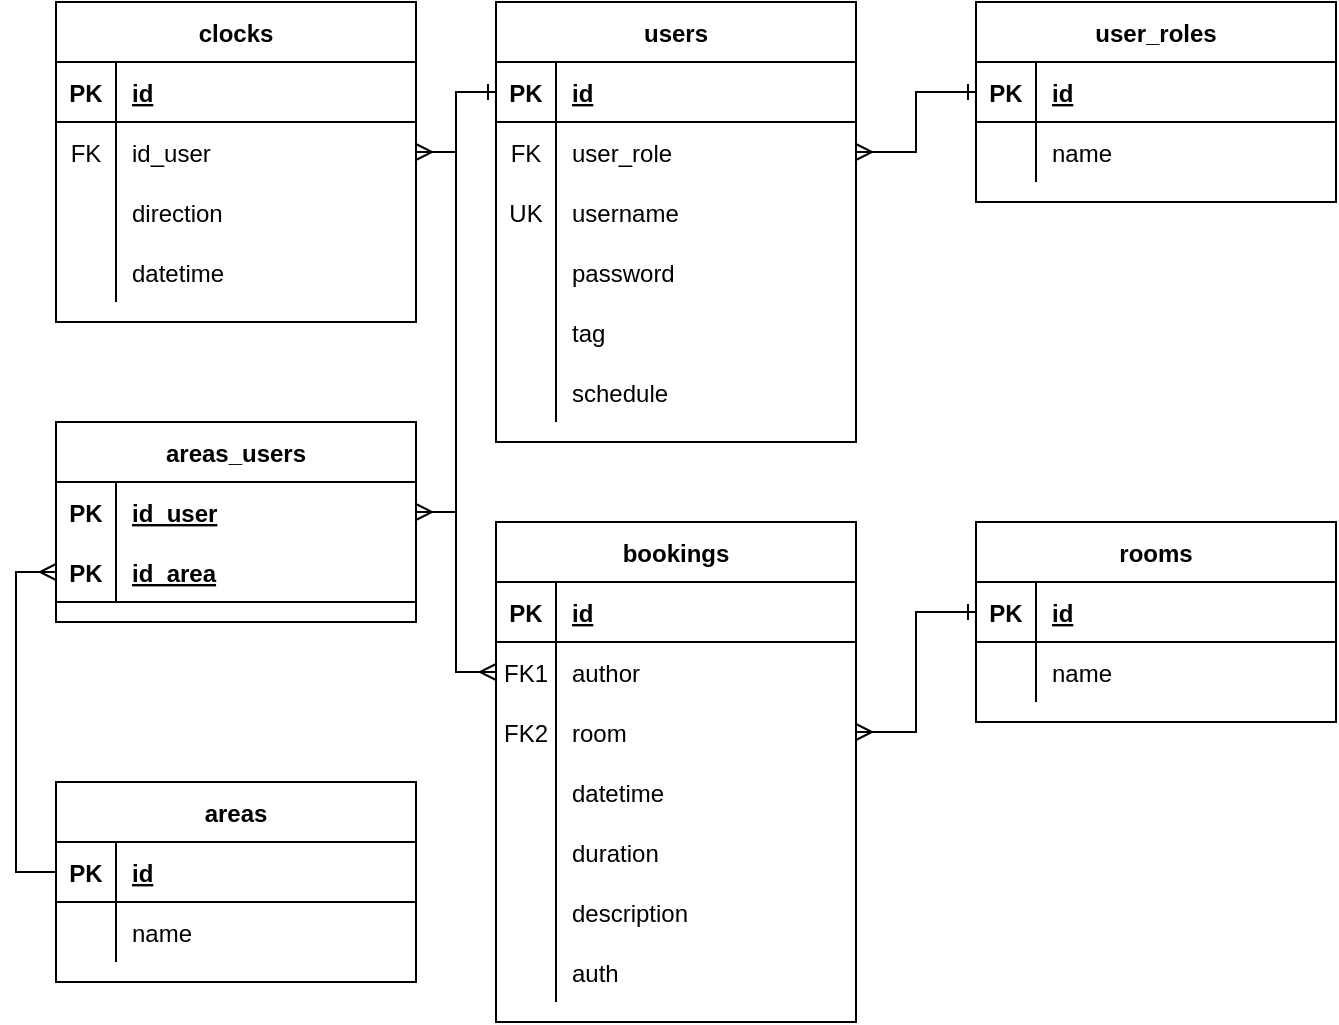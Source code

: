 <mxfile version="20.6.2" type="device"><diagram id="x8-7YO11ibaPmYN2t7oI" name="Página-1"><mxGraphModel dx="1038" dy="578" grid="1" gridSize="10" guides="1" tooltips="1" connect="1" arrows="1" fold="1" page="1" pageScale="1" pageWidth="1169" pageHeight="827" math="0" shadow="0"><root><mxCell id="0"/><mxCell id="1" parent="0"/><mxCell id="3lGaKfQ15oTAM09dKF4s-14" value="users" style="shape=table;startSize=30;container=1;collapsible=1;childLayout=tableLayout;fixedRows=1;rowLines=0;fontStyle=1;align=center;resizeLast=1;" parent="1" vertex="1"><mxGeometry x="360" y="40" width="180" height="220" as="geometry"/></mxCell><mxCell id="3lGaKfQ15oTAM09dKF4s-15" value="" style="shape=tableRow;horizontal=0;startSize=0;swimlaneHead=0;swimlaneBody=0;fillColor=none;collapsible=0;dropTarget=0;points=[[0,0.5],[1,0.5]];portConstraint=eastwest;top=0;left=0;right=0;bottom=1;" parent="3lGaKfQ15oTAM09dKF4s-14" vertex="1"><mxGeometry y="30" width="180" height="30" as="geometry"/></mxCell><mxCell id="3lGaKfQ15oTAM09dKF4s-16" value="PK" style="shape=partialRectangle;connectable=0;fillColor=none;top=0;left=0;bottom=0;right=0;fontStyle=1;overflow=hidden;" parent="3lGaKfQ15oTAM09dKF4s-15" vertex="1"><mxGeometry width="30" height="30" as="geometry"><mxRectangle width="30" height="30" as="alternateBounds"/></mxGeometry></mxCell><mxCell id="3lGaKfQ15oTAM09dKF4s-17" value="id" style="shape=partialRectangle;connectable=0;fillColor=none;top=0;left=0;bottom=0;right=0;align=left;spacingLeft=6;fontStyle=5;overflow=hidden;" parent="3lGaKfQ15oTAM09dKF4s-15" vertex="1"><mxGeometry x="30" width="150" height="30" as="geometry"><mxRectangle width="150" height="30" as="alternateBounds"/></mxGeometry></mxCell><mxCell id="3lGaKfQ15oTAM09dKF4s-18" value="" style="shape=tableRow;horizontal=0;startSize=0;swimlaneHead=0;swimlaneBody=0;fillColor=none;collapsible=0;dropTarget=0;points=[[0,0.5],[1,0.5]];portConstraint=eastwest;top=0;left=0;right=0;bottom=0;" parent="3lGaKfQ15oTAM09dKF4s-14" vertex="1"><mxGeometry y="60" width="180" height="30" as="geometry"/></mxCell><mxCell id="3lGaKfQ15oTAM09dKF4s-19" value="FK" style="shape=partialRectangle;connectable=0;fillColor=none;top=0;left=0;bottom=0;right=0;editable=1;overflow=hidden;" parent="3lGaKfQ15oTAM09dKF4s-18" vertex="1"><mxGeometry width="30" height="30" as="geometry"><mxRectangle width="30" height="30" as="alternateBounds"/></mxGeometry></mxCell><mxCell id="3lGaKfQ15oTAM09dKF4s-20" value="user_role" style="shape=partialRectangle;connectable=0;fillColor=none;top=0;left=0;bottom=0;right=0;align=left;spacingLeft=6;overflow=hidden;" parent="3lGaKfQ15oTAM09dKF4s-18" vertex="1"><mxGeometry x="30" width="150" height="30" as="geometry"><mxRectangle width="150" height="30" as="alternateBounds"/></mxGeometry></mxCell><mxCell id="3lGaKfQ15oTAM09dKF4s-21" value="" style="shape=tableRow;horizontal=0;startSize=0;swimlaneHead=0;swimlaneBody=0;fillColor=none;collapsible=0;dropTarget=0;points=[[0,0.5],[1,0.5]];portConstraint=eastwest;top=0;left=0;right=0;bottom=0;" parent="3lGaKfQ15oTAM09dKF4s-14" vertex="1"><mxGeometry y="90" width="180" height="30" as="geometry"/></mxCell><mxCell id="3lGaKfQ15oTAM09dKF4s-22" value="UK" style="shape=partialRectangle;connectable=0;fillColor=none;top=0;left=0;bottom=0;right=0;editable=1;overflow=hidden;" parent="3lGaKfQ15oTAM09dKF4s-21" vertex="1"><mxGeometry width="30" height="30" as="geometry"><mxRectangle width="30" height="30" as="alternateBounds"/></mxGeometry></mxCell><mxCell id="3lGaKfQ15oTAM09dKF4s-23" value="username" style="shape=partialRectangle;connectable=0;fillColor=none;top=0;left=0;bottom=0;right=0;align=left;spacingLeft=6;overflow=hidden;" parent="3lGaKfQ15oTAM09dKF4s-21" vertex="1"><mxGeometry x="30" width="150" height="30" as="geometry"><mxRectangle width="150" height="30" as="alternateBounds"/></mxGeometry></mxCell><mxCell id="3lGaKfQ15oTAM09dKF4s-24" value="" style="shape=tableRow;horizontal=0;startSize=0;swimlaneHead=0;swimlaneBody=0;fillColor=none;collapsible=0;dropTarget=0;points=[[0,0.5],[1,0.5]];portConstraint=eastwest;top=0;left=0;right=0;bottom=0;" parent="3lGaKfQ15oTAM09dKF4s-14" vertex="1"><mxGeometry y="120" width="180" height="30" as="geometry"/></mxCell><mxCell id="3lGaKfQ15oTAM09dKF4s-25" value="" style="shape=partialRectangle;connectable=0;fillColor=none;top=0;left=0;bottom=0;right=0;editable=1;overflow=hidden;" parent="3lGaKfQ15oTAM09dKF4s-24" vertex="1"><mxGeometry width="30" height="30" as="geometry"><mxRectangle width="30" height="30" as="alternateBounds"/></mxGeometry></mxCell><mxCell id="3lGaKfQ15oTAM09dKF4s-26" value="password" style="shape=partialRectangle;connectable=0;fillColor=none;top=0;left=0;bottom=0;right=0;align=left;spacingLeft=6;overflow=hidden;" parent="3lGaKfQ15oTAM09dKF4s-24" vertex="1"><mxGeometry x="30" width="150" height="30" as="geometry"><mxRectangle width="150" height="30" as="alternateBounds"/></mxGeometry></mxCell><mxCell id="3lGaKfQ15oTAM09dKF4s-41" value="" style="shape=tableRow;horizontal=0;startSize=0;swimlaneHead=0;swimlaneBody=0;fillColor=none;collapsible=0;dropTarget=0;points=[[0,0.5],[1,0.5]];portConstraint=eastwest;top=0;left=0;right=0;bottom=0;" parent="3lGaKfQ15oTAM09dKF4s-14" vertex="1"><mxGeometry y="150" width="180" height="30" as="geometry"/></mxCell><mxCell id="3lGaKfQ15oTAM09dKF4s-42" value="" style="shape=partialRectangle;connectable=0;fillColor=none;top=0;left=0;bottom=0;right=0;editable=1;overflow=hidden;" parent="3lGaKfQ15oTAM09dKF4s-41" vertex="1"><mxGeometry width="30" height="30" as="geometry"><mxRectangle width="30" height="30" as="alternateBounds"/></mxGeometry></mxCell><mxCell id="3lGaKfQ15oTAM09dKF4s-43" value="tag" style="shape=partialRectangle;connectable=0;fillColor=none;top=0;left=0;bottom=0;right=0;align=left;spacingLeft=6;overflow=hidden;" parent="3lGaKfQ15oTAM09dKF4s-41" vertex="1"><mxGeometry x="30" width="150" height="30" as="geometry"><mxRectangle width="150" height="30" as="alternateBounds"/></mxGeometry></mxCell><mxCell id="3lGaKfQ15oTAM09dKF4s-44" value="" style="shape=tableRow;horizontal=0;startSize=0;swimlaneHead=0;swimlaneBody=0;fillColor=none;collapsible=0;dropTarget=0;points=[[0,0.5],[1,0.5]];portConstraint=eastwest;top=0;left=0;right=0;bottom=0;" parent="3lGaKfQ15oTAM09dKF4s-14" vertex="1"><mxGeometry y="180" width="180" height="30" as="geometry"/></mxCell><mxCell id="3lGaKfQ15oTAM09dKF4s-45" value="" style="shape=partialRectangle;connectable=0;fillColor=none;top=0;left=0;bottom=0;right=0;editable=1;overflow=hidden;" parent="3lGaKfQ15oTAM09dKF4s-44" vertex="1"><mxGeometry width="30" height="30" as="geometry"><mxRectangle width="30" height="30" as="alternateBounds"/></mxGeometry></mxCell><mxCell id="3lGaKfQ15oTAM09dKF4s-46" value="schedule" style="shape=partialRectangle;connectable=0;fillColor=none;top=0;left=0;bottom=0;right=0;align=left;spacingLeft=6;overflow=hidden;" parent="3lGaKfQ15oTAM09dKF4s-44" vertex="1"><mxGeometry x="30" width="150" height="30" as="geometry"><mxRectangle width="150" height="30" as="alternateBounds"/></mxGeometry></mxCell><mxCell id="3lGaKfQ15oTAM09dKF4s-27" value="user_roles" style="shape=table;startSize=30;container=1;collapsible=1;childLayout=tableLayout;fixedRows=1;rowLines=0;fontStyle=1;align=center;resizeLast=1;" parent="1" vertex="1"><mxGeometry x="600" y="40" width="180" height="100" as="geometry"/></mxCell><mxCell id="3lGaKfQ15oTAM09dKF4s-28" value="" style="shape=tableRow;horizontal=0;startSize=0;swimlaneHead=0;swimlaneBody=0;fillColor=none;collapsible=0;dropTarget=0;points=[[0,0.5],[1,0.5]];portConstraint=eastwest;top=0;left=0;right=0;bottom=1;" parent="3lGaKfQ15oTAM09dKF4s-27" vertex="1"><mxGeometry y="30" width="180" height="30" as="geometry"/></mxCell><mxCell id="3lGaKfQ15oTAM09dKF4s-29" value="PK" style="shape=partialRectangle;connectable=0;fillColor=none;top=0;left=0;bottom=0;right=0;fontStyle=1;overflow=hidden;" parent="3lGaKfQ15oTAM09dKF4s-28" vertex="1"><mxGeometry width="30" height="30" as="geometry"><mxRectangle width="30" height="30" as="alternateBounds"/></mxGeometry></mxCell><mxCell id="3lGaKfQ15oTAM09dKF4s-30" value="id" style="shape=partialRectangle;connectable=0;fillColor=none;top=0;left=0;bottom=0;right=0;align=left;spacingLeft=6;fontStyle=5;overflow=hidden;" parent="3lGaKfQ15oTAM09dKF4s-28" vertex="1"><mxGeometry x="30" width="150" height="30" as="geometry"><mxRectangle width="150" height="30" as="alternateBounds"/></mxGeometry></mxCell><mxCell id="3lGaKfQ15oTAM09dKF4s-31" value="" style="shape=tableRow;horizontal=0;startSize=0;swimlaneHead=0;swimlaneBody=0;fillColor=none;collapsible=0;dropTarget=0;points=[[0,0.5],[1,0.5]];portConstraint=eastwest;top=0;left=0;right=0;bottom=0;" parent="3lGaKfQ15oTAM09dKF4s-27" vertex="1"><mxGeometry y="60" width="180" height="30" as="geometry"/></mxCell><mxCell id="3lGaKfQ15oTAM09dKF4s-32" value="" style="shape=partialRectangle;connectable=0;fillColor=none;top=0;left=0;bottom=0;right=0;editable=1;overflow=hidden;" parent="3lGaKfQ15oTAM09dKF4s-31" vertex="1"><mxGeometry width="30" height="30" as="geometry"><mxRectangle width="30" height="30" as="alternateBounds"/></mxGeometry></mxCell><mxCell id="3lGaKfQ15oTAM09dKF4s-33" value="name" style="shape=partialRectangle;connectable=0;fillColor=none;top=0;left=0;bottom=0;right=0;align=left;spacingLeft=6;overflow=hidden;" parent="3lGaKfQ15oTAM09dKF4s-31" vertex="1"><mxGeometry x="30" width="150" height="30" as="geometry"><mxRectangle width="150" height="30" as="alternateBounds"/></mxGeometry></mxCell><mxCell id="3lGaKfQ15oTAM09dKF4s-40" style="edgeStyle=orthogonalEdgeStyle;rounded=0;orthogonalLoop=1;jettySize=auto;html=1;exitX=0;exitY=0.5;exitDx=0;exitDy=0;entryX=1;entryY=0.5;entryDx=0;entryDy=0;startArrow=ERone;startFill=0;endArrow=ERmany;endFill=0;" parent="1" source="3lGaKfQ15oTAM09dKF4s-28" target="3lGaKfQ15oTAM09dKF4s-18" edge="1"><mxGeometry relative="1" as="geometry"/></mxCell><mxCell id="3lGaKfQ15oTAM09dKF4s-47" value="bookings" style="shape=table;startSize=30;container=1;collapsible=1;childLayout=tableLayout;fixedRows=1;rowLines=0;fontStyle=1;align=center;resizeLast=1;" parent="1" vertex="1"><mxGeometry x="360" y="300" width="180" height="250" as="geometry"/></mxCell><mxCell id="3lGaKfQ15oTAM09dKF4s-48" value="" style="shape=tableRow;horizontal=0;startSize=0;swimlaneHead=0;swimlaneBody=0;fillColor=none;collapsible=0;dropTarget=0;points=[[0,0.5],[1,0.5]];portConstraint=eastwest;top=0;left=0;right=0;bottom=1;" parent="3lGaKfQ15oTAM09dKF4s-47" vertex="1"><mxGeometry y="30" width="180" height="30" as="geometry"/></mxCell><mxCell id="3lGaKfQ15oTAM09dKF4s-49" value="PK" style="shape=partialRectangle;connectable=0;fillColor=none;top=0;left=0;bottom=0;right=0;fontStyle=1;overflow=hidden;" parent="3lGaKfQ15oTAM09dKF4s-48" vertex="1"><mxGeometry width="30" height="30" as="geometry"><mxRectangle width="30" height="30" as="alternateBounds"/></mxGeometry></mxCell><mxCell id="3lGaKfQ15oTAM09dKF4s-50" value="id" style="shape=partialRectangle;connectable=0;fillColor=none;top=0;left=0;bottom=0;right=0;align=left;spacingLeft=6;fontStyle=5;overflow=hidden;" parent="3lGaKfQ15oTAM09dKF4s-48" vertex="1"><mxGeometry x="30" width="150" height="30" as="geometry"><mxRectangle width="150" height="30" as="alternateBounds"/></mxGeometry></mxCell><mxCell id="3lGaKfQ15oTAM09dKF4s-51" value="" style="shape=tableRow;horizontal=0;startSize=0;swimlaneHead=0;swimlaneBody=0;fillColor=none;collapsible=0;dropTarget=0;points=[[0,0.5],[1,0.5]];portConstraint=eastwest;top=0;left=0;right=0;bottom=0;" parent="3lGaKfQ15oTAM09dKF4s-47" vertex="1"><mxGeometry y="60" width="180" height="30" as="geometry"/></mxCell><mxCell id="3lGaKfQ15oTAM09dKF4s-52" value="FK1" style="shape=partialRectangle;connectable=0;fillColor=none;top=0;left=0;bottom=0;right=0;editable=1;overflow=hidden;" parent="3lGaKfQ15oTAM09dKF4s-51" vertex="1"><mxGeometry width="30" height="30" as="geometry"><mxRectangle width="30" height="30" as="alternateBounds"/></mxGeometry></mxCell><mxCell id="3lGaKfQ15oTAM09dKF4s-53" value="author" style="shape=partialRectangle;connectable=0;fillColor=none;top=0;left=0;bottom=0;right=0;align=left;spacingLeft=6;overflow=hidden;" parent="3lGaKfQ15oTAM09dKF4s-51" vertex="1"><mxGeometry x="30" width="150" height="30" as="geometry"><mxRectangle width="150" height="30" as="alternateBounds"/></mxGeometry></mxCell><mxCell id="3lGaKfQ15oTAM09dKF4s-54" value="" style="shape=tableRow;horizontal=0;startSize=0;swimlaneHead=0;swimlaneBody=0;fillColor=none;collapsible=0;dropTarget=0;points=[[0,0.5],[1,0.5]];portConstraint=eastwest;top=0;left=0;right=0;bottom=0;" parent="3lGaKfQ15oTAM09dKF4s-47" vertex="1"><mxGeometry y="90" width="180" height="30" as="geometry"/></mxCell><mxCell id="3lGaKfQ15oTAM09dKF4s-55" value="FK2" style="shape=partialRectangle;connectable=0;fillColor=none;top=0;left=0;bottom=0;right=0;editable=1;overflow=hidden;" parent="3lGaKfQ15oTAM09dKF4s-54" vertex="1"><mxGeometry width="30" height="30" as="geometry"><mxRectangle width="30" height="30" as="alternateBounds"/></mxGeometry></mxCell><mxCell id="3lGaKfQ15oTAM09dKF4s-56" value="room" style="shape=partialRectangle;connectable=0;fillColor=none;top=0;left=0;bottom=0;right=0;align=left;spacingLeft=6;overflow=hidden;" parent="3lGaKfQ15oTAM09dKF4s-54" vertex="1"><mxGeometry x="30" width="150" height="30" as="geometry"><mxRectangle width="150" height="30" as="alternateBounds"/></mxGeometry></mxCell><mxCell id="3lGaKfQ15oTAM09dKF4s-57" value="" style="shape=tableRow;horizontal=0;startSize=0;swimlaneHead=0;swimlaneBody=0;fillColor=none;collapsible=0;dropTarget=0;points=[[0,0.5],[1,0.5]];portConstraint=eastwest;top=0;left=0;right=0;bottom=0;" parent="3lGaKfQ15oTAM09dKF4s-47" vertex="1"><mxGeometry y="120" width="180" height="30" as="geometry"/></mxCell><mxCell id="3lGaKfQ15oTAM09dKF4s-58" value="" style="shape=partialRectangle;connectable=0;fillColor=none;top=0;left=0;bottom=0;right=0;editable=1;overflow=hidden;" parent="3lGaKfQ15oTAM09dKF4s-57" vertex="1"><mxGeometry width="30" height="30" as="geometry"><mxRectangle width="30" height="30" as="alternateBounds"/></mxGeometry></mxCell><mxCell id="3lGaKfQ15oTAM09dKF4s-59" value="datetime" style="shape=partialRectangle;connectable=0;fillColor=none;top=0;left=0;bottom=0;right=0;align=left;spacingLeft=6;overflow=hidden;" parent="3lGaKfQ15oTAM09dKF4s-57" vertex="1"><mxGeometry x="30" width="150" height="30" as="geometry"><mxRectangle width="150" height="30" as="alternateBounds"/></mxGeometry></mxCell><mxCell id="3lGaKfQ15oTAM09dKF4s-89" value="" style="shape=tableRow;horizontal=0;startSize=0;swimlaneHead=0;swimlaneBody=0;fillColor=none;collapsible=0;dropTarget=0;points=[[0,0.5],[1,0.5]];portConstraint=eastwest;top=0;left=0;right=0;bottom=0;" parent="3lGaKfQ15oTAM09dKF4s-47" vertex="1"><mxGeometry y="150" width="180" height="30" as="geometry"/></mxCell><mxCell id="3lGaKfQ15oTAM09dKF4s-90" value="" style="shape=partialRectangle;connectable=0;fillColor=none;top=0;left=0;bottom=0;right=0;editable=1;overflow=hidden;" parent="3lGaKfQ15oTAM09dKF4s-89" vertex="1"><mxGeometry width="30" height="30" as="geometry"><mxRectangle width="30" height="30" as="alternateBounds"/></mxGeometry></mxCell><mxCell id="3lGaKfQ15oTAM09dKF4s-91" value="duration" style="shape=partialRectangle;connectable=0;fillColor=none;top=0;left=0;bottom=0;right=0;align=left;spacingLeft=6;overflow=hidden;" parent="3lGaKfQ15oTAM09dKF4s-89" vertex="1"><mxGeometry x="30" width="150" height="30" as="geometry"><mxRectangle width="150" height="30" as="alternateBounds"/></mxGeometry></mxCell><mxCell id="3lGaKfQ15oTAM09dKF4s-92" value="" style="shape=tableRow;horizontal=0;startSize=0;swimlaneHead=0;swimlaneBody=0;fillColor=none;collapsible=0;dropTarget=0;points=[[0,0.5],[1,0.5]];portConstraint=eastwest;top=0;left=0;right=0;bottom=0;" parent="3lGaKfQ15oTAM09dKF4s-47" vertex="1"><mxGeometry y="180" width="180" height="30" as="geometry"/></mxCell><mxCell id="3lGaKfQ15oTAM09dKF4s-93" value="" style="shape=partialRectangle;connectable=0;fillColor=none;top=0;left=0;bottom=0;right=0;editable=1;overflow=hidden;" parent="3lGaKfQ15oTAM09dKF4s-92" vertex="1"><mxGeometry width="30" height="30" as="geometry"><mxRectangle width="30" height="30" as="alternateBounds"/></mxGeometry></mxCell><mxCell id="3lGaKfQ15oTAM09dKF4s-94" value="description" style="shape=partialRectangle;connectable=0;fillColor=none;top=0;left=0;bottom=0;right=0;align=left;spacingLeft=6;overflow=hidden;" parent="3lGaKfQ15oTAM09dKF4s-92" vertex="1"><mxGeometry x="30" width="150" height="30" as="geometry"><mxRectangle width="150" height="30" as="alternateBounds"/></mxGeometry></mxCell><mxCell id="3lGaKfQ15oTAM09dKF4s-95" value="" style="shape=tableRow;horizontal=0;startSize=0;swimlaneHead=0;swimlaneBody=0;fillColor=none;collapsible=0;dropTarget=0;points=[[0,0.5],[1,0.5]];portConstraint=eastwest;top=0;left=0;right=0;bottom=0;" parent="3lGaKfQ15oTAM09dKF4s-47" vertex="1"><mxGeometry y="210" width="180" height="30" as="geometry"/></mxCell><mxCell id="3lGaKfQ15oTAM09dKF4s-96" value="" style="shape=partialRectangle;connectable=0;fillColor=none;top=0;left=0;bottom=0;right=0;editable=1;overflow=hidden;" parent="3lGaKfQ15oTAM09dKF4s-95" vertex="1"><mxGeometry width="30" height="30" as="geometry"><mxRectangle width="30" height="30" as="alternateBounds"/></mxGeometry></mxCell><mxCell id="3lGaKfQ15oTAM09dKF4s-97" value="auth" style="shape=partialRectangle;connectable=0;fillColor=none;top=0;left=0;bottom=0;right=0;align=left;spacingLeft=6;overflow=hidden;" parent="3lGaKfQ15oTAM09dKF4s-95" vertex="1"><mxGeometry x="30" width="150" height="30" as="geometry"><mxRectangle width="150" height="30" as="alternateBounds"/></mxGeometry></mxCell><mxCell id="3lGaKfQ15oTAM09dKF4s-60" value="clocks" style="shape=table;startSize=30;container=1;collapsible=1;childLayout=tableLayout;fixedRows=1;rowLines=0;fontStyle=1;align=center;resizeLast=1;" parent="1" vertex="1"><mxGeometry x="140" y="40" width="180" height="160" as="geometry"/></mxCell><mxCell id="3lGaKfQ15oTAM09dKF4s-61" value="" style="shape=tableRow;horizontal=0;startSize=0;swimlaneHead=0;swimlaneBody=0;fillColor=none;collapsible=0;dropTarget=0;points=[[0,0.5],[1,0.5]];portConstraint=eastwest;top=0;left=0;right=0;bottom=1;" parent="3lGaKfQ15oTAM09dKF4s-60" vertex="1"><mxGeometry y="30" width="180" height="30" as="geometry"/></mxCell><mxCell id="3lGaKfQ15oTAM09dKF4s-62" value="PK" style="shape=partialRectangle;connectable=0;fillColor=none;top=0;left=0;bottom=0;right=0;fontStyle=1;overflow=hidden;" parent="3lGaKfQ15oTAM09dKF4s-61" vertex="1"><mxGeometry width="30" height="30" as="geometry"><mxRectangle width="30" height="30" as="alternateBounds"/></mxGeometry></mxCell><mxCell id="3lGaKfQ15oTAM09dKF4s-63" value="id" style="shape=partialRectangle;connectable=0;fillColor=none;top=0;left=0;bottom=0;right=0;align=left;spacingLeft=6;fontStyle=5;overflow=hidden;" parent="3lGaKfQ15oTAM09dKF4s-61" vertex="1"><mxGeometry x="30" width="150" height="30" as="geometry"><mxRectangle width="150" height="30" as="alternateBounds"/></mxGeometry></mxCell><mxCell id="3lGaKfQ15oTAM09dKF4s-64" value="" style="shape=tableRow;horizontal=0;startSize=0;swimlaneHead=0;swimlaneBody=0;fillColor=none;collapsible=0;dropTarget=0;points=[[0,0.5],[1,0.5]];portConstraint=eastwest;top=0;left=0;right=0;bottom=0;" parent="3lGaKfQ15oTAM09dKF4s-60" vertex="1"><mxGeometry y="60" width="180" height="30" as="geometry"/></mxCell><mxCell id="3lGaKfQ15oTAM09dKF4s-65" value="FK" style="shape=partialRectangle;connectable=0;fillColor=none;top=0;left=0;bottom=0;right=0;editable=1;overflow=hidden;" parent="3lGaKfQ15oTAM09dKF4s-64" vertex="1"><mxGeometry width="30" height="30" as="geometry"><mxRectangle width="30" height="30" as="alternateBounds"/></mxGeometry></mxCell><mxCell id="3lGaKfQ15oTAM09dKF4s-66" value="id_user" style="shape=partialRectangle;connectable=0;fillColor=none;top=0;left=0;bottom=0;right=0;align=left;spacingLeft=6;overflow=hidden;" parent="3lGaKfQ15oTAM09dKF4s-64" vertex="1"><mxGeometry x="30" width="150" height="30" as="geometry"><mxRectangle width="150" height="30" as="alternateBounds"/></mxGeometry></mxCell><mxCell id="3lGaKfQ15oTAM09dKF4s-67" value="" style="shape=tableRow;horizontal=0;startSize=0;swimlaneHead=0;swimlaneBody=0;fillColor=none;collapsible=0;dropTarget=0;points=[[0,0.5],[1,0.5]];portConstraint=eastwest;top=0;left=0;right=0;bottom=0;" parent="3lGaKfQ15oTAM09dKF4s-60" vertex="1"><mxGeometry y="90" width="180" height="30" as="geometry"/></mxCell><mxCell id="3lGaKfQ15oTAM09dKF4s-68" value="" style="shape=partialRectangle;connectable=0;fillColor=none;top=0;left=0;bottom=0;right=0;editable=1;overflow=hidden;" parent="3lGaKfQ15oTAM09dKF4s-67" vertex="1"><mxGeometry width="30" height="30" as="geometry"><mxRectangle width="30" height="30" as="alternateBounds"/></mxGeometry></mxCell><mxCell id="3lGaKfQ15oTAM09dKF4s-69" value="direction" style="shape=partialRectangle;connectable=0;fillColor=none;top=0;left=0;bottom=0;right=0;align=left;spacingLeft=6;overflow=hidden;" parent="3lGaKfQ15oTAM09dKF4s-67" vertex="1"><mxGeometry x="30" width="150" height="30" as="geometry"><mxRectangle width="150" height="30" as="alternateBounds"/></mxGeometry></mxCell><mxCell id="3lGaKfQ15oTAM09dKF4s-70" value="" style="shape=tableRow;horizontal=0;startSize=0;swimlaneHead=0;swimlaneBody=0;fillColor=none;collapsible=0;dropTarget=0;points=[[0,0.5],[1,0.5]];portConstraint=eastwest;top=0;left=0;right=0;bottom=0;" parent="3lGaKfQ15oTAM09dKF4s-60" vertex="1"><mxGeometry y="120" width="180" height="30" as="geometry"/></mxCell><mxCell id="3lGaKfQ15oTAM09dKF4s-71" value="" style="shape=partialRectangle;connectable=0;fillColor=none;top=0;left=0;bottom=0;right=0;editable=1;overflow=hidden;" parent="3lGaKfQ15oTAM09dKF4s-70" vertex="1"><mxGeometry width="30" height="30" as="geometry"><mxRectangle width="30" height="30" as="alternateBounds"/></mxGeometry></mxCell><mxCell id="3lGaKfQ15oTAM09dKF4s-72" value="datetime" style="shape=partialRectangle;connectable=0;fillColor=none;top=0;left=0;bottom=0;right=0;align=left;spacingLeft=6;overflow=hidden;" parent="3lGaKfQ15oTAM09dKF4s-70" vertex="1"><mxGeometry x="30" width="150" height="30" as="geometry"><mxRectangle width="150" height="30" as="alternateBounds"/></mxGeometry></mxCell><mxCell id="3lGaKfQ15oTAM09dKF4s-73" value="rooms" style="shape=table;startSize=30;container=1;collapsible=1;childLayout=tableLayout;fixedRows=1;rowLines=0;fontStyle=1;align=center;resizeLast=1;" parent="1" vertex="1"><mxGeometry x="600" y="300" width="180" height="100" as="geometry"/></mxCell><mxCell id="3lGaKfQ15oTAM09dKF4s-74" value="" style="shape=tableRow;horizontal=0;startSize=0;swimlaneHead=0;swimlaneBody=0;fillColor=none;collapsible=0;dropTarget=0;points=[[0,0.5],[1,0.5]];portConstraint=eastwest;top=0;left=0;right=0;bottom=1;" parent="3lGaKfQ15oTAM09dKF4s-73" vertex="1"><mxGeometry y="30" width="180" height="30" as="geometry"/></mxCell><mxCell id="3lGaKfQ15oTAM09dKF4s-75" value="PK" style="shape=partialRectangle;connectable=0;fillColor=none;top=0;left=0;bottom=0;right=0;fontStyle=1;overflow=hidden;" parent="3lGaKfQ15oTAM09dKF4s-74" vertex="1"><mxGeometry width="30" height="30" as="geometry"><mxRectangle width="30" height="30" as="alternateBounds"/></mxGeometry></mxCell><mxCell id="3lGaKfQ15oTAM09dKF4s-76" value="id" style="shape=partialRectangle;connectable=0;fillColor=none;top=0;left=0;bottom=0;right=0;align=left;spacingLeft=6;fontStyle=5;overflow=hidden;" parent="3lGaKfQ15oTAM09dKF4s-74" vertex="1"><mxGeometry x="30" width="150" height="30" as="geometry"><mxRectangle width="150" height="30" as="alternateBounds"/></mxGeometry></mxCell><mxCell id="3lGaKfQ15oTAM09dKF4s-77" value="" style="shape=tableRow;horizontal=0;startSize=0;swimlaneHead=0;swimlaneBody=0;fillColor=none;collapsible=0;dropTarget=0;points=[[0,0.5],[1,0.5]];portConstraint=eastwest;top=0;left=0;right=0;bottom=0;" parent="3lGaKfQ15oTAM09dKF4s-73" vertex="1"><mxGeometry y="60" width="180" height="30" as="geometry"/></mxCell><mxCell id="3lGaKfQ15oTAM09dKF4s-78" value="" style="shape=partialRectangle;connectable=0;fillColor=none;top=0;left=0;bottom=0;right=0;editable=1;overflow=hidden;" parent="3lGaKfQ15oTAM09dKF4s-77" vertex="1"><mxGeometry width="30" height="30" as="geometry"><mxRectangle width="30" height="30" as="alternateBounds"/></mxGeometry></mxCell><mxCell id="3lGaKfQ15oTAM09dKF4s-79" value="name" style="shape=partialRectangle;connectable=0;fillColor=none;top=0;left=0;bottom=0;right=0;align=left;spacingLeft=6;overflow=hidden;" parent="3lGaKfQ15oTAM09dKF4s-77" vertex="1"><mxGeometry x="30" width="150" height="30" as="geometry"><mxRectangle width="150" height="30" as="alternateBounds"/></mxGeometry></mxCell><mxCell id="3lGaKfQ15oTAM09dKF4s-86" style="edgeStyle=orthogonalEdgeStyle;rounded=0;orthogonalLoop=1;jettySize=auto;html=1;entryX=1;entryY=0.5;entryDx=0;entryDy=0;startArrow=ERone;startFill=0;endArrow=ERmany;endFill=0;" parent="1" source="3lGaKfQ15oTAM09dKF4s-15" target="3lGaKfQ15oTAM09dKF4s-64" edge="1"><mxGeometry relative="1" as="geometry"/></mxCell><mxCell id="3lGaKfQ15oTAM09dKF4s-87" style="edgeStyle=orthogonalEdgeStyle;rounded=0;orthogonalLoop=1;jettySize=auto;html=1;entryX=1;entryY=0.5;entryDx=0;entryDy=0;startArrow=ERone;startFill=0;endArrow=ERmany;endFill=0;" parent="1" source="3lGaKfQ15oTAM09dKF4s-74" target="3lGaKfQ15oTAM09dKF4s-54" edge="1"><mxGeometry relative="1" as="geometry"/></mxCell><mxCell id="3lGaKfQ15oTAM09dKF4s-88" style="edgeStyle=orthogonalEdgeStyle;rounded=0;orthogonalLoop=1;jettySize=auto;html=1;entryX=0;entryY=0.5;entryDx=0;entryDy=0;startArrow=ERone;startFill=0;endArrow=ERmany;endFill=0;" parent="1" source="3lGaKfQ15oTAM09dKF4s-15" target="3lGaKfQ15oTAM09dKF4s-51" edge="1"><mxGeometry relative="1" as="geometry"/></mxCell><mxCell id="synDQ28gdBTs7WmvKhST-1" value="areas" style="shape=table;startSize=30;container=1;collapsible=1;childLayout=tableLayout;fixedRows=1;rowLines=0;fontStyle=1;align=center;resizeLast=1;" vertex="1" parent="1"><mxGeometry x="140" y="430" width="180" height="100" as="geometry"/></mxCell><mxCell id="synDQ28gdBTs7WmvKhST-2" value="" style="shape=tableRow;horizontal=0;startSize=0;swimlaneHead=0;swimlaneBody=0;fillColor=none;collapsible=0;dropTarget=0;points=[[0,0.5],[1,0.5]];portConstraint=eastwest;top=0;left=0;right=0;bottom=1;" vertex="1" parent="synDQ28gdBTs7WmvKhST-1"><mxGeometry y="30" width="180" height="30" as="geometry"/></mxCell><mxCell id="synDQ28gdBTs7WmvKhST-3" value="PK" style="shape=partialRectangle;connectable=0;fillColor=none;top=0;left=0;bottom=0;right=0;fontStyle=1;overflow=hidden;" vertex="1" parent="synDQ28gdBTs7WmvKhST-2"><mxGeometry width="30" height="30" as="geometry"><mxRectangle width="30" height="30" as="alternateBounds"/></mxGeometry></mxCell><mxCell id="synDQ28gdBTs7WmvKhST-4" value="id" style="shape=partialRectangle;connectable=0;fillColor=none;top=0;left=0;bottom=0;right=0;align=left;spacingLeft=6;fontStyle=5;overflow=hidden;" vertex="1" parent="synDQ28gdBTs7WmvKhST-2"><mxGeometry x="30" width="150" height="30" as="geometry"><mxRectangle width="150" height="30" as="alternateBounds"/></mxGeometry></mxCell><mxCell id="synDQ28gdBTs7WmvKhST-5" value="" style="shape=tableRow;horizontal=0;startSize=0;swimlaneHead=0;swimlaneBody=0;fillColor=none;collapsible=0;dropTarget=0;points=[[0,0.5],[1,0.5]];portConstraint=eastwest;top=0;left=0;right=0;bottom=0;" vertex="1" parent="synDQ28gdBTs7WmvKhST-1"><mxGeometry y="60" width="180" height="30" as="geometry"/></mxCell><mxCell id="synDQ28gdBTs7WmvKhST-6" value="" style="shape=partialRectangle;connectable=0;fillColor=none;top=0;left=0;bottom=0;right=0;editable=1;overflow=hidden;" vertex="1" parent="synDQ28gdBTs7WmvKhST-5"><mxGeometry width="30" height="30" as="geometry"><mxRectangle width="30" height="30" as="alternateBounds"/></mxGeometry></mxCell><mxCell id="synDQ28gdBTs7WmvKhST-7" value="name" style="shape=partialRectangle;connectable=0;fillColor=none;top=0;left=0;bottom=0;right=0;align=left;spacingLeft=6;overflow=hidden;" vertex="1" parent="synDQ28gdBTs7WmvKhST-5"><mxGeometry x="30" width="150" height="30" as="geometry"><mxRectangle width="150" height="30" as="alternateBounds"/></mxGeometry></mxCell><mxCell id="synDQ28gdBTs7WmvKhST-8" value="areas_users" style="shape=table;startSize=30;container=1;collapsible=1;childLayout=tableLayout;fixedRows=1;rowLines=0;fontStyle=1;align=center;resizeLast=1;" vertex="1" parent="1"><mxGeometry x="140" y="250" width="180" height="100" as="geometry"/></mxCell><mxCell id="synDQ28gdBTs7WmvKhST-9" value="" style="shape=tableRow;horizontal=0;startSize=0;swimlaneHead=0;swimlaneBody=0;fillColor=none;collapsible=0;dropTarget=0;points=[[0,0.5],[1,0.5]];portConstraint=eastwest;top=0;left=0;right=0;bottom=1;strokeColor=none;" vertex="1" parent="synDQ28gdBTs7WmvKhST-8"><mxGeometry y="30" width="180" height="30" as="geometry"/></mxCell><mxCell id="synDQ28gdBTs7WmvKhST-10" value="PK" style="shape=partialRectangle;connectable=0;fillColor=none;top=0;left=0;bottom=0;right=0;fontStyle=1;overflow=hidden;" vertex="1" parent="synDQ28gdBTs7WmvKhST-9"><mxGeometry width="30" height="30" as="geometry"><mxRectangle width="30" height="30" as="alternateBounds"/></mxGeometry></mxCell><mxCell id="synDQ28gdBTs7WmvKhST-11" value="id_user" style="shape=partialRectangle;connectable=0;fillColor=none;top=0;left=0;bottom=0;right=0;align=left;spacingLeft=6;fontStyle=5;overflow=hidden;" vertex="1" parent="synDQ28gdBTs7WmvKhST-9"><mxGeometry x="30" width="150" height="30" as="geometry"><mxRectangle width="150" height="30" as="alternateBounds"/></mxGeometry></mxCell><mxCell id="synDQ28gdBTs7WmvKhST-22" value="" style="shape=tableRow;horizontal=0;startSize=0;swimlaneHead=0;swimlaneBody=0;fillColor=none;collapsible=0;dropTarget=0;points=[[0,0.5],[1,0.5]];portConstraint=eastwest;top=0;left=0;right=0;bottom=1;" vertex="1" parent="synDQ28gdBTs7WmvKhST-8"><mxGeometry y="60" width="180" height="30" as="geometry"/></mxCell><mxCell id="synDQ28gdBTs7WmvKhST-23" value="PK" style="shape=partialRectangle;connectable=0;fillColor=none;top=0;left=0;bottom=0;right=0;fontStyle=1;overflow=hidden;" vertex="1" parent="synDQ28gdBTs7WmvKhST-22"><mxGeometry width="30" height="30" as="geometry"><mxRectangle width="30" height="30" as="alternateBounds"/></mxGeometry></mxCell><mxCell id="synDQ28gdBTs7WmvKhST-24" value="id_area" style="shape=partialRectangle;connectable=0;fillColor=none;top=0;left=0;bottom=0;right=0;align=left;spacingLeft=6;fontStyle=5;overflow=hidden;" vertex="1" parent="synDQ28gdBTs7WmvKhST-22"><mxGeometry x="30" width="150" height="30" as="geometry"><mxRectangle width="150" height="30" as="alternateBounds"/></mxGeometry></mxCell><mxCell id="synDQ28gdBTs7WmvKhST-25" style="edgeStyle=orthogonalEdgeStyle;rounded=0;orthogonalLoop=1;jettySize=auto;html=1;entryX=0;entryY=0.5;entryDx=0;entryDy=0;endArrow=ERmany;endFill=0;" edge="1" parent="1" source="synDQ28gdBTs7WmvKhST-2" target="synDQ28gdBTs7WmvKhST-22"><mxGeometry relative="1" as="geometry"/></mxCell><mxCell id="synDQ28gdBTs7WmvKhST-26" style="edgeStyle=orthogonalEdgeStyle;rounded=0;orthogonalLoop=1;jettySize=auto;html=1;entryX=1;entryY=0.5;entryDx=0;entryDy=0;endArrow=ERmany;endFill=0;" edge="1" parent="1" source="3lGaKfQ15oTAM09dKF4s-15" target="synDQ28gdBTs7WmvKhST-9"><mxGeometry relative="1" as="geometry"/></mxCell></root></mxGraphModel></diagram></mxfile>